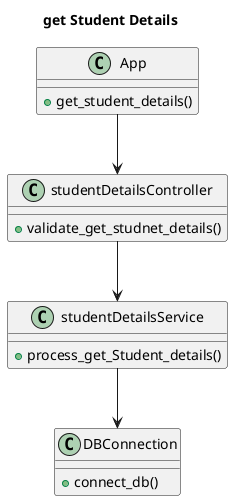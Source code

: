 @startuml ""
title get Student Details

class App {
    +get_student_details()
}

class studentDetailsController {
    +validate_get_studnet_details()
}

class studentDetailsService {
    +process_get_Student_details()
}

class DBConnection {
    +connect_db()
}

App --> studentDetailsController
studentDetailsController --> studentDetailsService 
studentDetailsService --> DBConnection

@enduml
